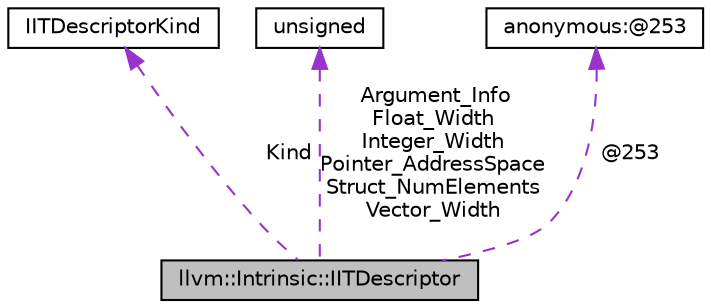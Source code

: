 digraph "llvm::Intrinsic::IITDescriptor"
{
 // LATEX_PDF_SIZE
  bgcolor="transparent";
  edge [fontname="Helvetica",fontsize="10",labelfontname="Helvetica",labelfontsize="10"];
  node [fontname="Helvetica",fontsize="10",shape="box"];
  Node1 [label="llvm::Intrinsic::IITDescriptor",height=0.2,width=0.4,color="black", fillcolor="grey75", style="filled", fontcolor="black",tooltip="This is a type descriptor which explains the type requirements of an intrinsic."];
  Node2 -> Node1 [dir="back",color="darkorchid3",fontsize="10",style="dashed",label=" Kind" ,fontname="Helvetica"];
  Node2 [label="IITDescriptorKind",height=0.2,width=0.4,color="black",tooltip=" "];
  Node3 -> Node1 [dir="back",color="darkorchid3",fontsize="10",style="dashed",label=" Argument_Info\nFloat_Width\nInteger_Width\nPointer_AddressSpace\nStruct_NumElements\nVector_Width" ,fontname="Helvetica"];
  Node3 [label="unsigned",height=0.2,width=0.4,color="black",URL="$classunsigned.html",tooltip=" "];
  Node4 -> Node1 [dir="back",color="darkorchid3",fontsize="10",style="dashed",label=" @253" ,fontname="Helvetica"];
  Node4 [label="anonymous:@253",height=0.2,width=0.4,color="black",tooltip=" "];
}
